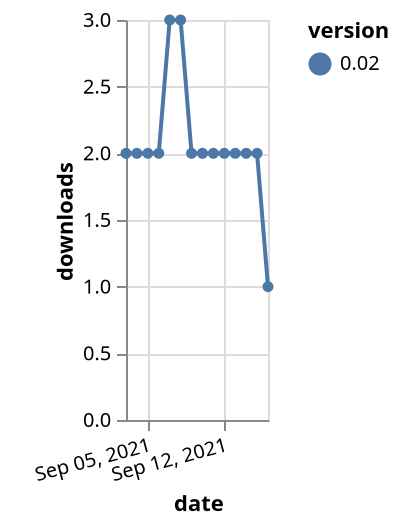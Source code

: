 {"$schema": "https://vega.github.io/schema/vega-lite/v5.json", "description": "A simple bar chart with embedded data.", "data": {"values": [{"date": "2021-09-03", "total": 2283, "delta": 2, "version": "0.02"}, {"date": "2021-09-04", "total": 2285, "delta": 2, "version": "0.02"}, {"date": "2021-09-05", "total": 2287, "delta": 2, "version": "0.02"}, {"date": "2021-09-06", "total": 2289, "delta": 2, "version": "0.02"}, {"date": "2021-09-07", "total": 2292, "delta": 3, "version": "0.02"}, {"date": "2021-09-08", "total": 2295, "delta": 3, "version": "0.02"}, {"date": "2021-09-09", "total": 2297, "delta": 2, "version": "0.02"}, {"date": "2021-09-10", "total": 2299, "delta": 2, "version": "0.02"}, {"date": "2021-09-11", "total": 2301, "delta": 2, "version": "0.02"}, {"date": "2021-09-12", "total": 2303, "delta": 2, "version": "0.02"}, {"date": "2021-09-13", "total": 2305, "delta": 2, "version": "0.02"}, {"date": "2021-09-14", "total": 2307, "delta": 2, "version": "0.02"}, {"date": "2021-09-15", "total": 2309, "delta": 2, "version": "0.02"}, {"date": "2021-09-16", "total": 2310, "delta": 1, "version": "0.02"}]}, "width": "container", "mark": {"type": "line", "point": {"filled": true}}, "encoding": {"x": {"field": "date", "type": "temporal", "timeUnit": "yearmonthdate", "title": "date", "axis": {"labelAngle": -15}}, "y": {"field": "delta", "type": "quantitative", "title": "downloads"}, "color": {"field": "version", "type": "nominal"}, "tooltip": {"field": "delta"}}}